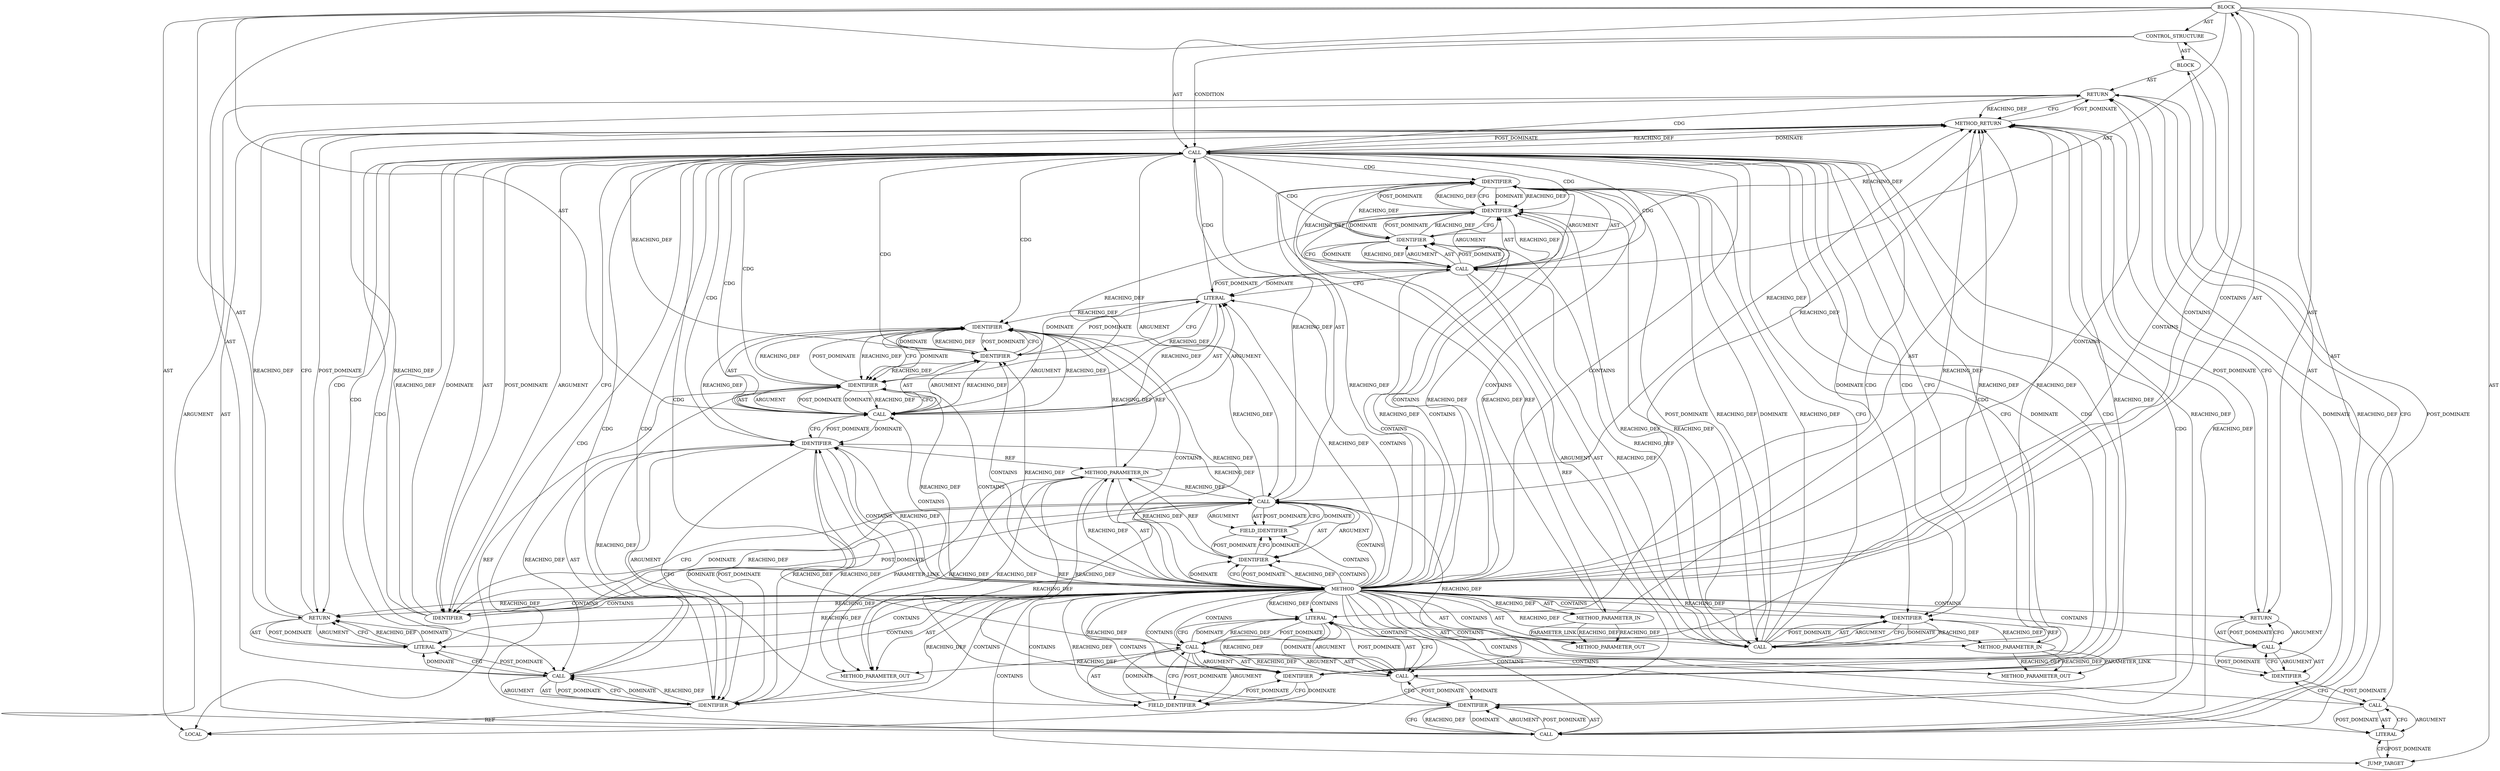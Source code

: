 digraph {
  8212 [label=BLOCK ORDER=4 ARGUMENT_INDEX=-1 CODE="{
	u64 seq;

	if (con->state != CEPH_CON_S_OPEN) {
		con->error_msg = \"protocol error, unexpected ack\";
		return -EINVAL;
	}

	ceph_decode_64_safe(&p, end, seq, bad);

	dout(\"%s con %p seq %llu\\n\", __func__, con, seq);
	ceph_con_discard_sent(con, seq);
	return 0;

bad:
	pr_err(\"failed to decode ack\\n\");
	return -EINVAL;
}" COLUMN_NUMBER=1 LINE_NUMBER=2541 TYPE_FULL_NAME="void"]
  8226 [label=RETURN ORDER=2 ARGUMENT_INDEX=-1 CODE="return -EINVAL;" COLUMN_NUMBER=3 LINE_NUMBER=2546]
  8233 [label=IDENTIFIER ORDER=3 ARGUMENT_INDEX=3 CODE="seq" COLUMN_NUMBER=31 LINE_NUMBER=2549 TYPE_FULL_NAME="u64" NAME="seq"]
  8250 [label=IDENTIFIER ORDER=1 ARGUMENT_INDEX=1 CODE="EINVAL" COLUMN_NUMBER=10 LINE_NUMBER=2557 TYPE_FULL_NAME="ANY" NAME="EINVAL"]
  8218 [label=FIELD_IDENTIFIER ORDER=2 ARGUMENT_INDEX=2 CODE="state" COLUMN_NUMBER=6 LINE_NUMBER=2544 CANONICAL_NAME="state"]
  8214 [label=CONTROL_STRUCTURE CONTROL_STRUCTURE_TYPE="IF" ORDER=2 PARSER_TYPE_NAME="CASTIfStatement" ARGUMENT_INDEX=-1 CODE="if (con->state != CEPH_CON_S_OPEN)" COLUMN_NUMBER=2 LINE_NUMBER=2544]
  8238 [label=IDENTIFIER ORDER=3 ARGUMENT_INDEX=3 CODE="con" COLUMN_NUMBER=41 LINE_NUMBER=2551 TYPE_FULL_NAME="ceph_connection*" NAME="con"]
  8219 [label=IDENTIFIER ORDER=2 ARGUMENT_INDEX=2 CODE="CEPH_CON_S_OPEN" COLUMN_NUMBER=20 LINE_NUMBER=2544 TYPE_FULL_NAME="ANY" NAME="CEPH_CON_S_OPEN"]
  8237 [label=IDENTIFIER ORDER=2 ARGUMENT_INDEX=2 CODE="__func__" COLUMN_NUMBER=31 LINE_NUMBER=2551 TYPE_FULL_NAME="ANY" NAME="__func__"]
  8234 [label=IDENTIFIER ORDER=4 ARGUMENT_INDEX=4 CODE="bad" COLUMN_NUMBER=36 LINE_NUMBER=2549 TYPE_FULL_NAME="ANY" NAME="bad"]
  8225 [label=LITERAL ORDER=2 ARGUMENT_INDEX=2 CODE="\"protocol error, unexpected ack\"" COLUMN_NUMBER=20 LINE_NUMBER=2545 TYPE_FULL_NAME="char"]
  8247 [label=LITERAL ORDER=1 ARGUMENT_INDEX=1 CODE="\"failed to decode ack\\n\"" COLUMN_NUMBER=9 LINE_NUMBER=2556 TYPE_FULL_NAME="char"]
  8249 [label=CALL ORDER=1 ARGUMENT_INDEX=-1 CODE="-EINVAL" COLUMN_NUMBER=9 METHOD_FULL_NAME="<operator>.minus" LINE_NUMBER=2557 TYPE_FULL_NAME="<empty>" DISPATCH_TYPE="STATIC_DISPATCH" SIGNATURE="" NAME="<operator>.minus"]
  8251 [label=METHOD_RETURN ORDER=5 CODE="RET" COLUMN_NUMBER=1 LINE_NUMBER=2540 TYPE_FULL_NAME="int" EVALUATION_STRATEGY="BY_VALUE"]
  8209 [label=METHOD_PARAMETER_IN ORDER=1 CODE="struct ceph_connection *con" IS_VARIADIC=false COLUMN_NUMBER=24 LINE_NUMBER=2540 TYPE_FULL_NAME="ceph_connection*" EVALUATION_STRATEGY="BY_VALUE" INDEX=1 NAME="con"]
  8223 [label=IDENTIFIER ORDER=1 ARGUMENT_INDEX=1 CODE="con" COLUMN_NUMBER=3 LINE_NUMBER=2545 TYPE_FULL_NAME="ceph_connection*" NAME="con"]
  8242 [label=IDENTIFIER ORDER=2 ARGUMENT_INDEX=2 CODE="seq" COLUMN_NUMBER=29 LINE_NUMBER=2552 TYPE_FULL_NAME="u64" NAME="seq"]
  8224 [label=FIELD_IDENTIFIER ORDER=2 ARGUMENT_INDEX=2 CODE="error_msg" COLUMN_NUMBER=3 LINE_NUMBER=2545 CANONICAL_NAME="error_msg"]
  8246 [label=CALL ORDER=8 ARGUMENT_INDEX=-1 CODE="pr_err(\"failed to decode ack\\n\")" COLUMN_NUMBER=2 METHOD_FULL_NAME="pr_err" LINE_NUMBER=2556 TYPE_FULL_NAME="<empty>" DISPATCH_TYPE="STATIC_DISPATCH" SIGNATURE="" NAME="pr_err"]
  8228 [label=IDENTIFIER ORDER=1 ARGUMENT_INDEX=1 CODE="EINVAL" COLUMN_NUMBER=11 LINE_NUMBER=2546 TYPE_FULL_NAME="ANY" NAME="EINVAL"]
  8220 [label=BLOCK ORDER=2 ARGUMENT_INDEX=-1 CODE="{
		con->error_msg = \"protocol error, unexpected ack\";
		return -EINVAL;
	}" COLUMN_NUMBER=37 LINE_NUMBER=2544 TYPE_FULL_NAME="void"]
  8222 [label=CALL ORDER=1 ARGUMENT_INDEX=1 CODE="con->error_msg" COLUMN_NUMBER=3 METHOD_FULL_NAME="<operator>.indirectFieldAccess" LINE_NUMBER=2545 TYPE_FULL_NAME="<empty>" DISPATCH_TYPE="STATIC_DISPATCH" SIGNATURE="" NAME="<operator>.indirectFieldAccess"]
  8230 [label=CALL ORDER=1 ARGUMENT_INDEX=1 CODE="&p" COLUMN_NUMBER=22 METHOD_FULL_NAME="<operator>.addressOf" LINE_NUMBER=2549 TYPE_FULL_NAME="<empty>" DISPATCH_TYPE="STATIC_DISPATCH" SIGNATURE="" NAME="<operator>.addressOf"]
  13199 [label=METHOD_PARAMETER_OUT ORDER=3 CODE="void *end" IS_VARIADIC=false COLUMN_NUMBER=62 LINE_NUMBER=2540 TYPE_FULL_NAME="void*" EVALUATION_STRATEGY="BY_VALUE" INDEX=3 NAME="end"]
  8244 [label=LITERAL ORDER=1 ARGUMENT_INDEX=-1 CODE="0" COLUMN_NUMBER=9 LINE_NUMBER=2553 TYPE_FULL_NAME="int"]
  8229 [label=CALL ORDER=3 ARGUMENT_INDEX=-1 CODE="ceph_decode_64_safe(&p, end, seq, bad)" COLUMN_NUMBER=2 METHOD_FULL_NAME="ceph_decode_64_safe" LINE_NUMBER=2549 TYPE_FULL_NAME="<empty>" DISPATCH_TYPE="STATIC_DISPATCH" SIGNATURE="" NAME="ceph_decode_64_safe"]
  8213 [label=LOCAL ORDER=1 CODE="u64 seq" COLUMN_NUMBER=6 LINE_NUMBER=2542 TYPE_FULL_NAME="u64" NAME="seq"]
  8227 [label=CALL ORDER=1 ARGUMENT_INDEX=-1 CODE="-EINVAL" COLUMN_NUMBER=10 METHOD_FULL_NAME="<operator>.minus" LINE_NUMBER=2546 TYPE_FULL_NAME="<empty>" DISPATCH_TYPE="STATIC_DISPATCH" SIGNATURE="" NAME="<operator>.minus"]
  8208 [label=METHOD COLUMN_NUMBER=1 LINE_NUMBER=2540 COLUMN_NUMBER_END=1 IS_EXTERNAL=false SIGNATURE="int process_ack (ceph_connection*,void*,void*)" NAME="process_ack" AST_PARENT_TYPE="TYPE_DECL" AST_PARENT_FULL_NAME="file_code_old-a282a2f-decode_preamble-525.c:<global>" ORDER=101 CODE="static int process_ack(struct ceph_connection *con, void *p, void *end)
{
	u64 seq;

	if (con->state != CEPH_CON_S_OPEN) {
		con->error_msg = \"protocol error, unexpected ack\";
		return -EINVAL;
	}

	ceph_decode_64_safe(&p, end, seq, bad);

	dout(\"%s con %p seq %llu\\n\", __func__, con, seq);
	ceph_con_discard_sent(con, seq);
	return 0;

bad:
	pr_err(\"failed to decode ack\\n\");
	return -EINVAL;
}" FULL_NAME="process_ack" LINE_NUMBER_END=2558 FILENAME="file_code_old-a282a2f-decode_preamble-525.c"]
  8211 [label=METHOD_PARAMETER_IN ORDER=3 CODE="void *end" IS_VARIADIC=false COLUMN_NUMBER=62 LINE_NUMBER=2540 TYPE_FULL_NAME="void*" EVALUATION_STRATEGY="BY_VALUE" INDEX=3 NAME="end"]
  8235 [label=CALL ORDER=4 ARGUMENT_INDEX=-1 CODE="dout(\"%s con %p seq %llu\\n\", __func__, con, seq)" COLUMN_NUMBER=2 METHOD_FULL_NAME="dout" LINE_NUMBER=2551 TYPE_FULL_NAME="<empty>" DISPATCH_TYPE="STATIC_DISPATCH" SIGNATURE="" NAME="dout"]
  8221 [label=CALL ORDER=1 ARGUMENT_INDEX=-1 CODE="con->error_msg = \"protocol error, unexpected ack\"" COLUMN_NUMBER=3 METHOD_FULL_NAME="<operator>.assignment" LINE_NUMBER=2545 TYPE_FULL_NAME="<empty>" DISPATCH_TYPE="STATIC_DISPATCH" SIGNATURE="" NAME="<operator>.assignment"]
  8217 [label=IDENTIFIER ORDER=1 ARGUMENT_INDEX=1 CODE="con" COLUMN_NUMBER=6 LINE_NUMBER=2544 TYPE_FULL_NAME="ceph_connection*" NAME="con"]
  8240 [label=CALL ORDER=5 ARGUMENT_INDEX=-1 CODE="ceph_con_discard_sent(con, seq)" COLUMN_NUMBER=2 METHOD_FULL_NAME="ceph_con_discard_sent" LINE_NUMBER=2552 TYPE_FULL_NAME="<empty>" DISPATCH_TYPE="STATIC_DISPATCH" SIGNATURE="" NAME="ceph_con_discard_sent"]
  8239 [label=IDENTIFIER ORDER=4 ARGUMENT_INDEX=4 CODE="seq" COLUMN_NUMBER=46 LINE_NUMBER=2551 TYPE_FULL_NAME="u64" NAME="seq"]
  8210 [label=METHOD_PARAMETER_IN ORDER=2 CODE="void *p" IS_VARIADIC=false COLUMN_NUMBER=53 LINE_NUMBER=2540 TYPE_FULL_NAME="void*" EVALUATION_STRATEGY="BY_VALUE" INDEX=2 NAME="p"]
  8241 [label=IDENTIFIER ORDER=1 ARGUMENT_INDEX=1 CODE="con" COLUMN_NUMBER=24 LINE_NUMBER=2552 TYPE_FULL_NAME="ceph_connection*" NAME="con"]
  8215 [label=CALL ORDER=1 ARGUMENT_INDEX=-1 CODE="con->state != CEPH_CON_S_OPEN" COLUMN_NUMBER=6 METHOD_FULL_NAME="<operator>.notEquals" LINE_NUMBER=2544 TYPE_FULL_NAME="<empty>" DISPATCH_TYPE="STATIC_DISPATCH" SIGNATURE="" NAME="<operator>.notEquals"]
  8243 [label=RETURN ORDER=6 ARGUMENT_INDEX=-1 CODE="return 0;" COLUMN_NUMBER=2 LINE_NUMBER=2553]
  8245 [label=JUMP_TARGET ORDER=7 PARSER_TYPE_NAME="CASTLabelStatement" ARGUMENT_INDEX=-1 CODE="bad:
	pr_err(\"failed to decode ack\\n\");" COLUMN_NUMBER=1 LINE_NUMBER=2555 NAME="bad"]
  13198 [label=METHOD_PARAMETER_OUT ORDER=2 CODE="void *p" IS_VARIADIC=false COLUMN_NUMBER=53 LINE_NUMBER=2540 TYPE_FULL_NAME="void*" EVALUATION_STRATEGY="BY_VALUE" INDEX=2 NAME="p"]
  8231 [label=IDENTIFIER ORDER=1 ARGUMENT_INDEX=1 CODE="p" COLUMN_NUMBER=23 LINE_NUMBER=2549 TYPE_FULL_NAME="void*" NAME="p"]
  13197 [label=METHOD_PARAMETER_OUT ORDER=1 CODE="struct ceph_connection *con" IS_VARIADIC=false COLUMN_NUMBER=24 LINE_NUMBER=2540 TYPE_FULL_NAME="ceph_connection*" EVALUATION_STRATEGY="BY_VALUE" INDEX=1 NAME="con"]
  8216 [label=CALL ORDER=1 ARGUMENT_INDEX=1 CODE="con->state" COLUMN_NUMBER=6 METHOD_FULL_NAME="<operator>.indirectFieldAccess" LINE_NUMBER=2544 TYPE_FULL_NAME="<empty>" DISPATCH_TYPE="STATIC_DISPATCH" SIGNATURE="" NAME="<operator>.indirectFieldAccess"]
  8248 [label=RETURN ORDER=9 ARGUMENT_INDEX=-1 CODE="return -EINVAL;" COLUMN_NUMBER=2 LINE_NUMBER=2557]
  8236 [label=LITERAL ORDER=1 ARGUMENT_INDEX=1 CODE="\"%s con %p seq %llu\\n\"" COLUMN_NUMBER=7 LINE_NUMBER=2551 TYPE_FULL_NAME="char"]
  8232 [label=IDENTIFIER ORDER=2 ARGUMENT_INDEX=2 CODE="end" COLUMN_NUMBER=26 LINE_NUMBER=2549 TYPE_FULL_NAME="void*" NAME="end"]
  8208 -> 8248 [label=CONTAINS ]
  8233 -> 8239 [label=REACHING_DEF VARIABLE="seq"]
  8248 -> 8251 [label=CFG ]
  8250 -> 8246 [label=POST_DOMINATE ]
  8226 -> 8227 [label=POST_DOMINATE ]
  8237 -> 8236 [label=POST_DOMINATE ]
  8242 -> 8241 [label=POST_DOMINATE ]
  8215 -> 8234 [label=CDG ]
  8212 -> 8243 [label=AST ]
  8227 -> 8251 [label=REACHING_DEF VARIABLE="-EINVAL"]
  8225 -> 8221 [label=CFG ]
  8244 -> 8243 [label=CFG ]
  8215 -> 8244 [label=CDG ]
  8209 -> 13197 [label=PARAMETER_LINK ]
  8234 -> 8232 [label=REACHING_DEF VARIABLE="bad"]
  8232 -> 8229 [label=REACHING_DEF VARIABLE="end"]
  8222 -> 8224 [label=POST_DOMINATE ]
  8212 -> 8248 [label=AST ]
  8238 -> 8235 [label=REACHING_DEF VARIABLE="con"]
  8215 -> 8251 [label=REACHING_DEF VARIABLE="con->state != CEPH_CON_S_OPEN"]
  8211 -> 8251 [label=REACHING_DEF VARIABLE="end"]
  8208 -> 8219 [label=CONTAINS ]
  8241 -> 8209 [label=REF ]
  8234 -> 8230 [label=REACHING_DEF VARIABLE="bad"]
  8208 -> 8232 [label=CONTAINS ]
  8208 -> 8222 [label=CONTAINS ]
  8221 -> 8222 [label=ARGUMENT ]
  8208 -> 8226 [label=CONTAINS ]
  8215 -> 8223 [label=CFG ]
  8208 -> 8242 [label=CONTAINS ]
  8234 -> 8229 [label=CFG ]
  8208 -> 8238 [label=CONTAINS ]
  8215 -> 8216 [label=AST ]
  8219 -> 8215 [label=REACHING_DEF VARIABLE="CEPH_CON_S_OPEN"]
  8251 -> 8215 [label=POST_DOMINATE ]
  8236 -> 8239 [label=REACHING_DEF VARIABLE="\"%s con %p seq %llu\\n\""]
  8208 -> 8214 [label=CONTAINS ]
  8236 -> 8237 [label=DOMINATE ]
  8251 -> 8226 [label=POST_DOMINATE ]
  8208 -> 8217 [label=REACHING_DEF VARIABLE=""]
  8216 -> 8218 [label=POST_DOMINATE ]
  8208 -> 8223 [label=REACHING_DEF VARIABLE=""]
  8210 -> 13198 [label=REACHING_DEF VARIABLE="p"]
  8210 -> 13198 [label=REACHING_DEF VARIABLE="p"]
  8215 -> 8230 [label=CDG ]
  8237 -> 8239 [label=REACHING_DEF VARIABLE="__func__"]
  8222 -> 8225 [label=CFG ]
  8244 -> 8240 [label=POST_DOMINATE ]
  8219 -> 8215 [label=CFG ]
  8217 -> 8218 [label=CFG ]
  8228 -> 8227 [label=CFG ]
  8208 -> 8242 [label=REACHING_DEF VARIABLE=""]
  8232 -> 8233 [label=REACHING_DEF VARIABLE="end"]
  8208 -> 8223 [label=CONTAINS ]
  8233 -> 8232 [label=POST_DOMINATE ]
  8208 -> 8237 [label=CONTAINS ]
  8215 -> 8240 [label=CDG ]
  8221 -> 8225 [label=ARGUMENT ]
  8208 -> 8241 [label=CONTAINS ]
  8208 -> 8245 [label=CONTAINS ]
  8241 -> 8242 [label=REACHING_DEF VARIABLE="con"]
  8231 -> 8230 [label=CFG ]
  8239 -> 8235 [label=DOMINATE ]
  8240 -> 8241 [label=AST ]
  8215 -> 8228 [label=CDG ]
  8226 -> 8227 [label=ARGUMENT ]
  8208 -> 8220 [label=CONTAINS ]
  8215 -> 8229 [label=CDG ]
  8241 -> 8235 [label=POST_DOMINATE ]
  8229 -> 8232 [label=AST ]
  8208 -> 8211 [label=REACHING_DEF VARIABLE=""]
  8241 -> 8242 [label=CFG ]
  8237 -> 8238 [label=CFG ]
  8215 -> 8222 [label=CDG ]
  8222 -> 8225 [label=DOMINATE ]
  8240 -> 8241 [label=ARGUMENT ]
  8237 -> 8238 [label=DOMINATE ]
  8233 -> 8234 [label=CFG ]
  8209 -> 8238 [label=REACHING_DEF VARIABLE="con"]
  8241 -> 8240 [label=REACHING_DEF VARIABLE="con"]
  8215 -> 8237 [label=CDG ]
  8251 -> 8248 [label=POST_DOMINATE ]
  8239 -> 8238 [label=REACHING_DEF VARIABLE="seq"]
  8208 -> 8239 [label=REACHING_DEF VARIABLE=""]
  8249 -> 8250 [label=ARGUMENT ]
  8216 -> 8251 [label=REACHING_DEF VARIABLE="con->state"]
  8215 -> 8251 [label=DOMINATE ]
  8229 -> 8234 [label=ARGUMENT ]
  8221 -> 8251 [label=REACHING_DEF VARIABLE="con->error_msg = \"protocol error, unexpected ack\""]
  8208 -> 13197 [label=AST ]
  8225 -> 8222 [label=POST_DOMINATE ]
  8208 -> 8240 [label=CONTAINS ]
  8248 -> 8249 [label=POST_DOMINATE ]
  8208 -> 8234 [label=REACHING_DEF VARIABLE=""]
  8228 -> 8251 [label=REACHING_DEF VARIABLE="EINVAL"]
  8212 -> 8235 [label=AST ]
  8216 -> 8219 [label=DOMINATE ]
  8229 -> 8234 [label=AST ]
  8240 -> 8242 [label=ARGUMENT ]
  8233 -> 8234 [label=DOMINATE ]
  8215 -> 8231 [label=CDG ]
  8251 -> 8243 [label=POST_DOMINATE ]
  8215 -> 8242 [label=CDG ]
  8237 -> 8235 [label=REACHING_DEF VARIABLE="__func__"]
  8223 -> 8224 [label=CFG ]
  8218 -> 8216 [label=CFG ]
  8219 -> 8216 [label=REACHING_DEF VARIABLE="CEPH_CON_S_OPEN"]
  8222 -> 8223 [label=ARGUMENT ]
  8208 -> 8234 [label=CONTAINS ]
  8215 -> 8219 [label=POST_DOMINATE ]
  8216 -> 8215 [label=REACHING_DEF VARIABLE="con->state"]
  8240 -> 8244 [label=DOMINATE ]
  8227 -> 8226 [label=DOMINATE ]
  8232 -> 8211 [label=REF ]
  8242 -> 8240 [label=CFG ]
  8231 -> 8230 [label=DOMINATE ]
  8215 -> 8239 [label=CDG ]
  8232 -> 8230 [label=REACHING_DEF VARIABLE="end"]
  8214 -> 8220 [label=AST ]
  8208 -> 8244 [label=REACHING_DEF VARIABLE=""]
  8208 -> 8224 [label=CONTAINS ]
  8220 -> 8226 [label=AST ]
  8232 -> 8230 [label=POST_DOMINATE ]
  8235 -> 8241 [label=DOMINATE ]
  8221 -> 8225 [label=POST_DOMINATE ]
  8208 -> 8233 [label=CONTAINS ]
  8208 -> 8217 [label=CONTAINS ]
  8230 -> 8231 [label=POST_DOMINATE ]
  8246 -> 8250 [label=CFG ]
  8217 -> 8208 [label=POST_DOMINATE ]
  8235 -> 8238 [label=ARGUMENT ]
  8212 -> 8245 [label=AST ]
  8243 -> 8244 [label=AST ]
  8221 -> 8228 [label=CFG ]
  8239 -> 8238 [label=POST_DOMINATE ]
  8208 -> 8210 [label=REACHING_DEF VARIABLE=""]
  8229 -> 8233 [label=ARGUMENT ]
  8246 -> 8247 [label=ARGUMENT ]
  8208 -> 8211 [label=AST ]
  8212 -> 8229 [label=AST ]
  8238 -> 8239 [label=REACHING_DEF VARIABLE="con"]
  8240 -> 8244 [label=CFG ]
  8230 -> 8231 [label=AST ]
  8236 -> 8229 [label=POST_DOMINATE ]
  8215 -> 8227 [label=CDG ]
  8209 -> 8216 [label=REACHING_DEF VARIABLE="con"]
  8236 -> 8237 [label=CFG ]
  8226 -> 8227 [label=AST ]
  8222 -> 8223 [label=AST ]
  8208 -> 8231 [label=REACHING_DEF VARIABLE=""]
  8208 -> 8244 [label=CONTAINS ]
  8208 -> 8238 [label=REACHING_DEF VARIABLE=""]
  8249 -> 8250 [label=AST ]
  8215 -> 8216 [label=ARGUMENT ]
  8243 -> 8244 [label=POST_DOMINATE ]
  8208 -> 8229 [label=CONTAINS ]
  8208 -> 8250 [label=CONTAINS ]
  8216 -> 13197 [label=REACHING_DEF VARIABLE="con->state"]
  8235 -> 8239 [label=AST ]
  8223 -> 8209 [label=REF ]
  8232 -> 8233 [label=CFG ]
  8215 -> 8243 [label=CDG ]
  8208 -> 8227 [label=CONTAINS ]
  8221 -> 8228 [label=DOMINATE ]
  8230 -> 8233 [label=REACHING_DEF VARIABLE="&p"]
  8217 -> 8218 [label=DOMINATE ]
  8229 -> 8236 [label=DOMINATE ]
  8234 -> 8233 [label=POST_DOMINATE ]
  8208 -> 8247 [label=CONTAINS ]
  8248 -> 8249 [label=ARGUMENT ]
  8216 -> 8218 [label=ARGUMENT ]
  8219 -> 8215 [label=DOMINATE ]
  8216 -> 8217 [label=AST ]
  8249 -> 8248 [label=CFG ]
  8216 -> 8238 [label=REACHING_DEF VARIABLE="con->state"]
  8209 -> 8251 [label=REACHING_DEF VARIABLE="con"]
  8222 -> 8251 [label=REACHING_DEF VARIABLE="con->error_msg"]
  8247 -> 8246 [label=CFG ]
  8234 -> 8251 [label=REACHING_DEF VARIABLE="bad"]
  8237 -> 8238 [label=REACHING_DEF VARIABLE="__func__"]
  8209 -> 13197 [label=REACHING_DEF VARIABLE="con"]
  8209 -> 13197 [label=REACHING_DEF VARIABLE="con"]
  8211 -> 13199 [label=REACHING_DEF VARIABLE="end"]
  8211 -> 13199 [label=REACHING_DEF VARIABLE="end"]
  8239 -> 8242 [label=REACHING_DEF VARIABLE="seq"]
  8208 -> 8243 [label=REACHING_DEF VARIABLE=""]
  8209 -> 8217 [label=REACHING_DEF VARIABLE="con"]
  8208 -> 8230 [label=CONTAINS ]
  8223 -> 8224 [label=DOMINATE ]
  8225 -> 8221 [label=REACHING_DEF VARIABLE="\"protocol error, unexpected ack\""]
  8244 -> 8243 [label=REACHING_DEF VARIABLE="0"]
  8249 -> 8250 [label=POST_DOMINATE ]
  8208 -> 8225 [label=CONTAINS ]
  8242 -> 8213 [label=REF ]
  8208 -> 8246 [label=CONTAINS ]
  8215 -> 8219 [label=ARGUMENT ]
  8212 -> 8213 [label=AST ]
  8231 -> 8210 [label=REF ]
  8236 -> 8235 [label=REACHING_DEF VARIABLE="\"%s con %p seq %llu\\n\""]
  8229 -> 8230 [label=ARGUMENT ]
  8226 -> 8251 [label=CFG ]
  8214 -> 8215 [label=CONDITION ]
  8208 -> 8243 [label=CONTAINS ]
  8233 -> 8229 [label=REACHING_DEF VARIABLE="seq"]
  8208 -> 8216 [label=CONTAINS ]
  8240 -> 8242 [label=AST ]
  8230 -> 8232 [label=DOMINATE ]
  8242 -> 8240 [label=DOMINATE ]
  8208 -> 8235 [label=CONTAINS ]
  8230 -> 8229 [label=REACHING_DEF VARIABLE="&p"]
  8234 -> 8229 [label=DOMINATE ]
  8227 -> 8226 [label=REACHING_DEF VARIABLE="-EINVAL"]
  8238 -> 8209 [label=REF ]
  8218 -> 8216 [label=DOMINATE ]
  8233 -> 8230 [label=REACHING_DEF VARIABLE="seq"]
  8234 -> 8233 [label=REACHING_DEF VARIABLE="bad"]
  8220 -> 8221 [label=AST ]
  8208 -> 13199 [label=AST ]
  8216 -> 8241 [label=REACHING_DEF VARIABLE="con->state"]
  8225 -> 8222 [label=REACHING_DEF VARIABLE="\"protocol error, unexpected ack\""]
  8219 -> 8216 [label=POST_DOMINATE ]
  8215 -> 8219 [label=AST ]
  8215 -> 8223 [label=DOMINATE ]
  8235 -> 8238 [label=AST ]
  8243 -> 8251 [label=REACHING_DEF VARIABLE="<RET>"]
  8210 -> 8231 [label=REACHING_DEF VARIABLE="p"]
  8229 -> 8233 [label=AST ]
  8215 -> 8224 [label=CDG ]
  8236 -> 8238 [label=REACHING_DEF VARIABLE="\"%s con %p seq %llu\\n\""]
  8240 -> 8242 [label=POST_DOMINATE ]
  8208 -> 8210 [label=AST ]
  8208 -> 13198 [label=AST ]
  8215 -> 8232 [label=CDG ]
  8221 -> 8225 [label=AST ]
  8222 -> 8221 [label=REACHING_DEF VARIABLE="con->error_msg"]
  8239 -> 8235 [label=CFG ]
  8210 -> 13198 [label=PARAMETER_LINK ]
  8228 -> 8227 [label=REACHING_DEF VARIABLE="EINVAL"]
  8216 -> 8218 [label=AST ]
  8233 -> 8213 [label=REF ]
  8227 -> 8228 [label=ARGUMENT ]
  8229 -> 8232 [label=ARGUMENT ]
  8212 -> 8214 [label=AST ]
  8238 -> 8239 [label=CFG ]
  8215 -> 8235 [label=CDG ]
  8208 -> 8209 [label=REACHING_DEF VARIABLE=""]
  8208 -> 8212 [label=CONTAINS ]
  8215 -> 8223 [label=CDG ]
  8208 -> 8233 [label=REACHING_DEF VARIABLE=""]
  8227 -> 8226 [label=CFG ]
  8238 -> 8239 [label=DOMINATE ]
  8243 -> 8244 [label=ARGUMENT ]
  8234 -> 8229 [label=REACHING_DEF VARIABLE="bad"]
  8222 -> 8224 [label=AST ]
  8235 -> 8239 [label=ARGUMENT ]
  8208 -> 8219 [label=REACHING_DEF VARIABLE=""]
  8218 -> 8217 [label=POST_DOMINATE ]
  8208 -> 8237 [label=REACHING_DEF VARIABLE=""]
  8208 -> 8232 [label=REACHING_DEF VARIABLE=""]
  8208 -> 8239 [label=CONTAINS ]
  8219 -> 8251 [label=REACHING_DEF VARIABLE="CEPH_CON_S_OPEN"]
  8209 -> 8223 [label=REACHING_DEF VARIABLE="con"]
  8210 -> 8251 [label=REACHING_DEF VARIABLE="p"]
  8211 -> 13199 [label=PARAMETER_LINK ]
  8224 -> 8222 [label=DOMINATE ]
  8241 -> 8242 [label=DOMINATE ]
  8235 -> 8241 [label=CFG ]
  8217 -> 8209 [label=REF ]
  8216 -> 8217 [label=ARGUMENT ]
  8248 -> 8249 [label=AST ]
  8226 -> 8251 [label=REACHING_DEF VARIABLE="<RET>"]
  8235 -> 8237 [label=AST ]
  8239 -> 8213 [label=REF ]
  8237 -> 8251 [label=REACHING_DEF VARIABLE="__func__"]
  8228 -> 8227 [label=DOMINATE ]
  8208 -> 8215 [label=CONTAINS ]
  8245 -> 8247 [label=CFG ]
  8225 -> 8221 [label=DOMINATE ]
  8230 -> 8231 [label=ARGUMENT ]
  8235 -> 8239 [label=POST_DOMINATE ]
  8243 -> 8251 [label=CFG ]
  8215 -> 8226 [label=CDG ]
  8208 -> 8218 [label=CONTAINS ]
  8238 -> 8237 [label=POST_DOMINATE ]
  8242 -> 8240 [label=REACHING_DEF VARIABLE="seq"]
  8238 -> 8241 [label=REACHING_DEF VARIABLE="con"]
  8208 -> 8221 [label=CONTAINS ]
  8224 -> 8222 [label=CFG ]
  8208 -> 8249 [label=CONTAINS ]
  8235 -> 8237 [label=ARGUMENT ]
  8247 -> 8245 [label=POST_DOMINATE ]
  8208 -> 8228 [label=REACHING_DEF VARIABLE=""]
  8216 -> 8223 [label=REACHING_DEF VARIABLE="con->state"]
  8215 -> 8231 [label=DOMINATE ]
  8208 -> 8236 [label=REACHING_DEF VARIABLE=""]
  8239 -> 8235 [label=REACHING_DEF VARIABLE="seq"]
  8216 -> 8219 [label=CFG ]
  8211 -> 8232 [label=REACHING_DEF VARIABLE="end"]
  8227 -> 8228 [label=POST_DOMINATE ]
  8215 -> 8231 [label=CFG ]
  8235 -> 8236 [label=AST ]
  8229 -> 8230 [label=AST ]
  8230 -> 8232 [label=REACHING_DEF VARIABLE="&p"]
  8232 -> 8233 [label=DOMINATE ]
  8235 -> 8236 [label=ARGUMENT ]
  8208 -> 8217 [label=DOMINATE ]
  8229 -> 8236 [label=CFG ]
  8227 -> 8228 [label=AST ]
  8228 -> 8221 [label=POST_DOMINATE ]
  8215 -> 8236 [label=CDG ]
  8208 -> 8217 [label=CFG ]
  8221 -> 8222 [label=AST ]
  8208 -> 8236 [label=CONTAINS ]
  8246 -> 8247 [label=POST_DOMINATE ]
  8208 -> 8251 [label=AST ]
  8231 -> 8230 [label=REACHING_DEF VARIABLE="p"]
  8250 -> 8249 [label=CFG ]
  8215 -> 8225 [label=CDG ]
  8208 -> 8212 [label=AST ]
  8229 -> 8234 [label=POST_DOMINATE ]
  8212 -> 8246 [label=AST ]
  8222 -> 13197 [label=REACHING_DEF VARIABLE="con->error_msg"]
  8214 -> 8215 [label=AST ]
  8212 -> 8240 [label=AST ]
  8208 -> 8231 [label=CONTAINS ]
  8244 -> 8243 [label=DOMINATE ]
  8215 -> 8221 [label=CDG ]
  8233 -> 8232 [label=REACHING_DEF VARIABLE="seq"]
  8215 -> 8238 [label=CDG ]
  8215 -> 8241 [label=CDG ]
  8230 -> 8232 [label=CFG ]
  8208 -> 8228 [label=CONTAINS ]
  8208 -> 8209 [label=AST ]
  8222 -> 8224 [label=ARGUMENT ]
  8242 -> 8241 [label=REACHING_DEF VARIABLE="seq"]
  8246 -> 8247 [label=AST ]
  8208 -> 8241 [label=REACHING_DEF VARIABLE=""]
  8215 -> 8233 [label=CDG ]
  8224 -> 8223 [label=POST_DOMINATE ]
  8208 -> 8225 [label=REACHING_DEF VARIABLE=""]
}
